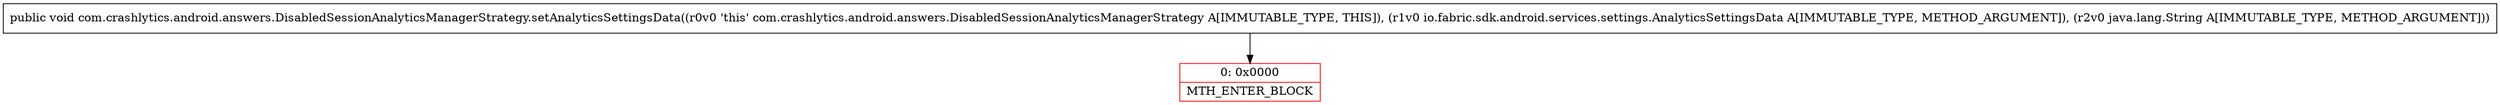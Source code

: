 digraph "CFG forcom.crashlytics.android.answers.DisabledSessionAnalyticsManagerStrategy.setAnalyticsSettingsData(Lio\/fabric\/sdk\/android\/services\/settings\/AnalyticsSettingsData;Ljava\/lang\/String;)V" {
subgraph cluster_Region_635976363 {
label = "R(0)";
node [shape=record,color=blue];
}
Node_0 [shape=record,color=red,label="{0\:\ 0x0000|MTH_ENTER_BLOCK\l}"];
MethodNode[shape=record,label="{public void com.crashlytics.android.answers.DisabledSessionAnalyticsManagerStrategy.setAnalyticsSettingsData((r0v0 'this' com.crashlytics.android.answers.DisabledSessionAnalyticsManagerStrategy A[IMMUTABLE_TYPE, THIS]), (r1v0 io.fabric.sdk.android.services.settings.AnalyticsSettingsData A[IMMUTABLE_TYPE, METHOD_ARGUMENT]), (r2v0 java.lang.String A[IMMUTABLE_TYPE, METHOD_ARGUMENT])) }"];
MethodNode -> Node_0;
}


